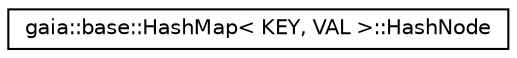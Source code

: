 digraph G
{
  edge [fontname="Helvetica",fontsize="10",labelfontname="Helvetica",labelfontsize="10"];
  node [fontname="Helvetica",fontsize="10",shape=record];
  rankdir=LR;
  Node1 [label="gaia::base::HashMap\< KEY, VAL \>::HashNode",height=0.2,width=0.4,color="black", fillcolor="white", style="filled",URL="$df/de1/structgaia_1_1base_1_1_hash_map_1_1_hash_node.html"];
}
